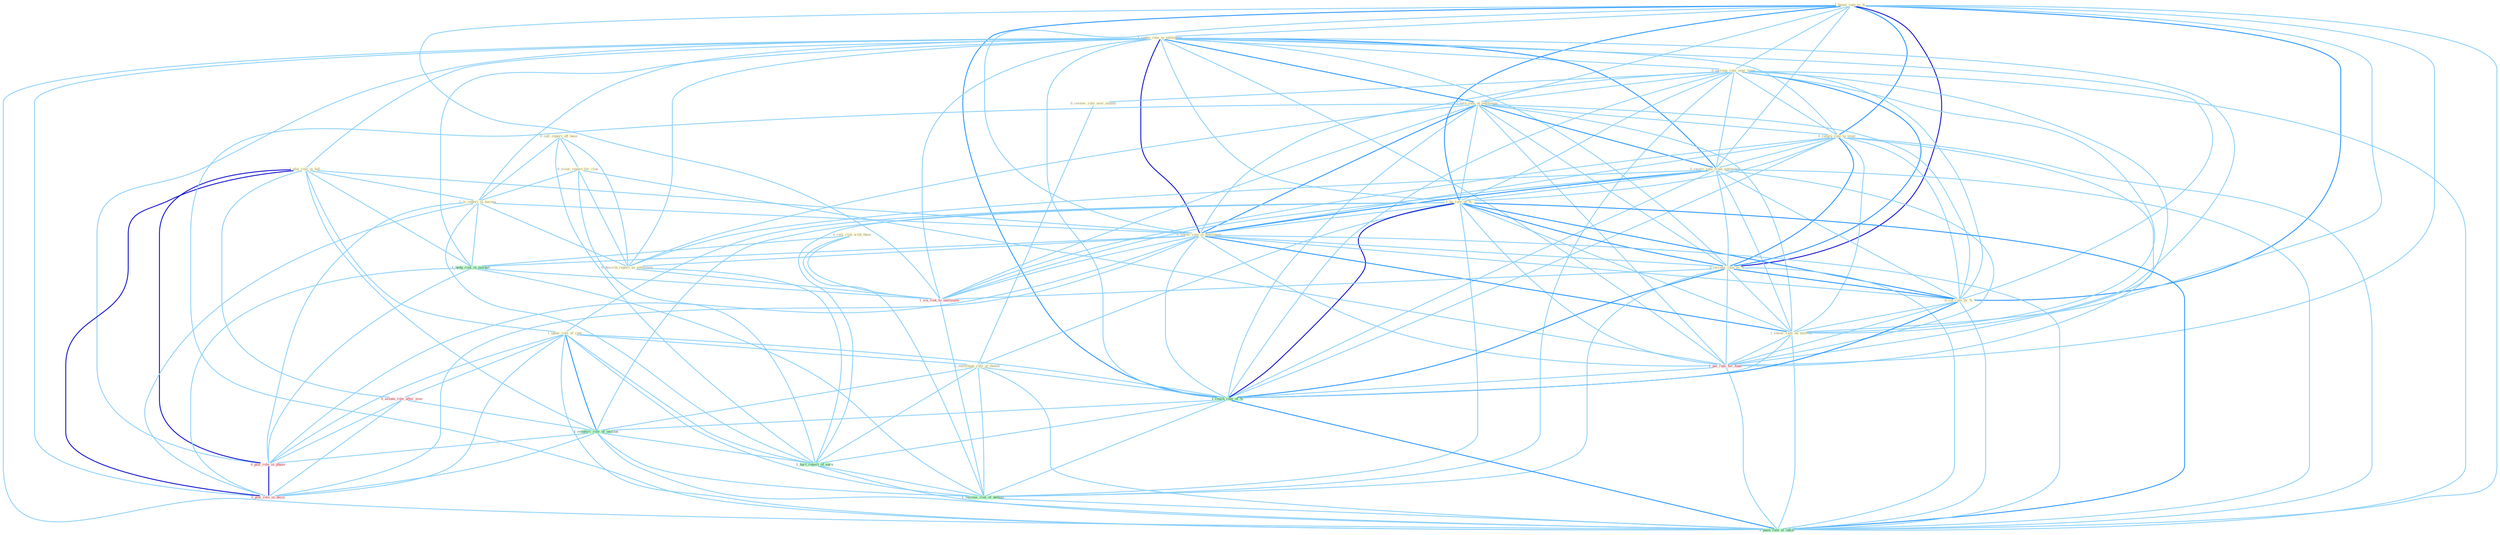 Graph G{ 
    node
    [shape=polygon,style=filled,width=.5,height=.06,color="#BDFCC9",fixedsize=true,fontsize=4,
    fontcolor="#2f4f4f"];
    {node
    [color="#ffffe0", fontcolor="#8b7d6b"] "1_boost_rate_to_% " "1_reduc_rate_in_entitynam " "1_plai_role_in_fall " "0_increas_rate_over_time " "0_rais_risk_with_them " "0_call_report_off_base " "0_scour_report_for_clue " "1_turn_rate_at_entitynam " "0_return_rate_to_level " "0_receiv_rate_from_entitynam " "1_is_report_in_bureau " "1_ha_rate_of_% " "0_lower_rate_in_entitynam " "0_review_rule_over_month " "0_increas_rate_to_% " "1_ignor_role_of_rate " "0_cut_rate_by_% " "0_describ_report_as_entitynam " "1_lower_rate_on_million " "1_entitynam_rule_of_thumb "}
{node [color="#fff0f5", fontcolor="#b22222"] "0_assum_role_after_year " "1_pai_rate_for_fund " "1_wa_risk_to_entitynam " "0_plai_role_in_phase " "0_plai_role_in_decis "}
edge [color="#B0E2FF"];

	"1_boost_rate_to_% " -- "1_reduc_rate_in_entitynam " [w="1", color="#87cefa" ];
	"1_boost_rate_to_% " -- "0_increas_rate_over_time " [w="1", color="#87cefa" ];
	"1_boost_rate_to_% " -- "1_turn_rate_at_entitynam " [w="1", color="#87cefa" ];
	"1_boost_rate_to_% " -- "0_return_rate_to_level " [w="2", color="#1e90ff" , len=0.8];
	"1_boost_rate_to_% " -- "0_receiv_rate_from_entitynam " [w="1", color="#87cefa" ];
	"1_boost_rate_to_% " -- "1_ha_rate_of_% " [w="2", color="#1e90ff" , len=0.8];
	"1_boost_rate_to_% " -- "0_lower_rate_in_entitynam " [w="1", color="#87cefa" ];
	"1_boost_rate_to_% " -- "0_increas_rate_to_% " [w="3", color="#0000cd" , len=0.6];
	"1_boost_rate_to_% " -- "0_cut_rate_by_% " [w="2", color="#1e90ff" , len=0.8];
	"1_boost_rate_to_% " -- "1_lower_rate_on_million " [w="1", color="#87cefa" ];
	"1_boost_rate_to_% " -- "1_pai_rate_for_fund " [w="1", color="#87cefa" ];
	"1_boost_rate_to_% " -- "1_reach_rate_of_% " [w="2", color="#1e90ff" , len=0.8];
	"1_boost_rate_to_% " -- "1_wa_risk_to_entitynam " [w="1", color="#87cefa" ];
	"1_boost_rate_to_% " -- "1_push_rate_of_inflat " [w="1", color="#87cefa" ];
	"1_reduc_rate_in_entitynam " -- "1_plai_role_in_fall " [w="1", color="#87cefa" ];
	"1_reduc_rate_in_entitynam " -- "0_increas_rate_over_time " [w="1", color="#87cefa" ];
	"1_reduc_rate_in_entitynam " -- "1_turn_rate_at_entitynam " [w="2", color="#1e90ff" , len=0.8];
	"1_reduc_rate_in_entitynam " -- "0_return_rate_to_level " [w="1", color="#87cefa" ];
	"1_reduc_rate_in_entitynam " -- "0_receiv_rate_from_entitynam " [w="2", color="#1e90ff" , len=0.8];
	"1_reduc_rate_in_entitynam " -- "1_is_report_in_bureau " [w="1", color="#87cefa" ];
	"1_reduc_rate_in_entitynam " -- "1_ha_rate_of_% " [w="1", color="#87cefa" ];
	"1_reduc_rate_in_entitynam " -- "0_lower_rate_in_entitynam " [w="3", color="#0000cd" , len=0.6];
	"1_reduc_rate_in_entitynam " -- "0_increas_rate_to_% " [w="1", color="#87cefa" ];
	"1_reduc_rate_in_entitynam " -- "0_cut_rate_by_% " [w="1", color="#87cefa" ];
	"1_reduc_rate_in_entitynam " -- "0_describ_report_as_entitynam " [w="1", color="#87cefa" ];
	"1_reduc_rate_in_entitynam " -- "1_lower_rate_on_million " [w="1", color="#87cefa" ];
	"1_reduc_rate_in_entitynam " -- "1_hedg_risk_in_market " [w="1", color="#87cefa" ];
	"1_reduc_rate_in_entitynam " -- "1_pai_rate_for_fund " [w="1", color="#87cefa" ];
	"1_reduc_rate_in_entitynam " -- "1_reach_rate_of_% " [w="1", color="#87cefa" ];
	"1_reduc_rate_in_entitynam " -- "1_wa_risk_to_entitynam " [w="1", color="#87cefa" ];
	"1_reduc_rate_in_entitynam " -- "0_plai_role_in_phase " [w="1", color="#87cefa" ];
	"1_reduc_rate_in_entitynam " -- "0_plai_role_in_decis " [w="1", color="#87cefa" ];
	"1_reduc_rate_in_entitynam " -- "1_push_rate_of_inflat " [w="1", color="#87cefa" ];
	"1_plai_role_in_fall " -- "1_is_report_in_bureau " [w="1", color="#87cefa" ];
	"1_plai_role_in_fall " -- "0_lower_rate_in_entitynam " [w="1", color="#87cefa" ];
	"1_plai_role_in_fall " -- "1_ignor_role_of_rate " [w="1", color="#87cefa" ];
	"1_plai_role_in_fall " -- "0_assum_role_after_year " [w="1", color="#87cefa" ];
	"1_plai_role_in_fall " -- "1_hedg_risk_in_market " [w="1", color="#87cefa" ];
	"1_plai_role_in_fall " -- "1_reinforc_role_of_institut " [w="1", color="#87cefa" ];
	"1_plai_role_in_fall " -- "0_plai_role_in_phase " [w="3", color="#0000cd" , len=0.6];
	"1_plai_role_in_fall " -- "0_plai_role_in_decis " [w="3", color="#0000cd" , len=0.6];
	"0_increas_rate_over_time " -- "1_turn_rate_at_entitynam " [w="1", color="#87cefa" ];
	"0_increas_rate_over_time " -- "0_return_rate_to_level " [w="1", color="#87cefa" ];
	"0_increas_rate_over_time " -- "0_receiv_rate_from_entitynam " [w="1", color="#87cefa" ];
	"0_increas_rate_over_time " -- "1_ha_rate_of_% " [w="1", color="#87cefa" ];
	"0_increas_rate_over_time " -- "0_lower_rate_in_entitynam " [w="1", color="#87cefa" ];
	"0_increas_rate_over_time " -- "0_review_rule_over_month " [w="1", color="#87cefa" ];
	"0_increas_rate_over_time " -- "0_increas_rate_to_% " [w="2", color="#1e90ff" , len=0.8];
	"0_increas_rate_over_time " -- "0_cut_rate_by_% " [w="1", color="#87cefa" ];
	"0_increas_rate_over_time " -- "1_lower_rate_on_million " [w="1", color="#87cefa" ];
	"0_increas_rate_over_time " -- "1_pai_rate_for_fund " [w="1", color="#87cefa" ];
	"0_increas_rate_over_time " -- "1_reach_rate_of_% " [w="1", color="#87cefa" ];
	"0_increas_rate_over_time " -- "1_increas_risk_of_default " [w="1", color="#87cefa" ];
	"0_increas_rate_over_time " -- "1_push_rate_of_inflat " [w="1", color="#87cefa" ];
	"0_rais_risk_with_them " -- "1_hedg_risk_in_market " [w="1", color="#87cefa" ];
	"0_rais_risk_with_them " -- "1_wa_risk_to_entitynam " [w="1", color="#87cefa" ];
	"0_rais_risk_with_them " -- "1_increas_risk_of_default " [w="1", color="#87cefa" ];
	"0_call_report_off_base " -- "0_scour_report_for_clue " [w="1", color="#87cefa" ];
	"0_call_report_off_base " -- "1_is_report_in_bureau " [w="1", color="#87cefa" ];
	"0_call_report_off_base " -- "0_describ_report_as_entitynam " [w="1", color="#87cefa" ];
	"0_call_report_off_base " -- "1_hurt_report_of_earn " [w="1", color="#87cefa" ];
	"0_scour_report_for_clue " -- "1_is_report_in_bureau " [w="1", color="#87cefa" ];
	"0_scour_report_for_clue " -- "0_describ_report_as_entitynam " [w="1", color="#87cefa" ];
	"0_scour_report_for_clue " -- "1_pai_rate_for_fund " [w="1", color="#87cefa" ];
	"0_scour_report_for_clue " -- "1_hurt_report_of_earn " [w="1", color="#87cefa" ];
	"1_turn_rate_at_entitynam " -- "0_return_rate_to_level " [w="1", color="#87cefa" ];
	"1_turn_rate_at_entitynam " -- "0_receiv_rate_from_entitynam " [w="2", color="#1e90ff" , len=0.8];
	"1_turn_rate_at_entitynam " -- "1_ha_rate_of_% " [w="1", color="#87cefa" ];
	"1_turn_rate_at_entitynam " -- "0_lower_rate_in_entitynam " [w="2", color="#1e90ff" , len=0.8];
	"1_turn_rate_at_entitynam " -- "0_increas_rate_to_% " [w="1", color="#87cefa" ];
	"1_turn_rate_at_entitynam " -- "0_cut_rate_by_% " [w="1", color="#87cefa" ];
	"1_turn_rate_at_entitynam " -- "0_describ_report_as_entitynam " [w="1", color="#87cefa" ];
	"1_turn_rate_at_entitynam " -- "1_lower_rate_on_million " [w="1", color="#87cefa" ];
	"1_turn_rate_at_entitynam " -- "1_pai_rate_for_fund " [w="1", color="#87cefa" ];
	"1_turn_rate_at_entitynam " -- "1_reach_rate_of_% " [w="1", color="#87cefa" ];
	"1_turn_rate_at_entitynam " -- "1_wa_risk_to_entitynam " [w="1", color="#87cefa" ];
	"1_turn_rate_at_entitynam " -- "1_push_rate_of_inflat " [w="1", color="#87cefa" ];
	"0_return_rate_to_level " -- "0_receiv_rate_from_entitynam " [w="1", color="#87cefa" ];
	"0_return_rate_to_level " -- "1_ha_rate_of_% " [w="1", color="#87cefa" ];
	"0_return_rate_to_level " -- "0_lower_rate_in_entitynam " [w="1", color="#87cefa" ];
	"0_return_rate_to_level " -- "0_increas_rate_to_% " [w="2", color="#1e90ff" , len=0.8];
	"0_return_rate_to_level " -- "0_cut_rate_by_% " [w="1", color="#87cefa" ];
	"0_return_rate_to_level " -- "1_lower_rate_on_million " [w="1", color="#87cefa" ];
	"0_return_rate_to_level " -- "1_pai_rate_for_fund " [w="1", color="#87cefa" ];
	"0_return_rate_to_level " -- "1_reach_rate_of_% " [w="1", color="#87cefa" ];
	"0_return_rate_to_level " -- "1_wa_risk_to_entitynam " [w="1", color="#87cefa" ];
	"0_return_rate_to_level " -- "1_push_rate_of_inflat " [w="1", color="#87cefa" ];
	"0_receiv_rate_from_entitynam " -- "1_ha_rate_of_% " [w="1", color="#87cefa" ];
	"0_receiv_rate_from_entitynam " -- "0_lower_rate_in_entitynam " [w="2", color="#1e90ff" , len=0.8];
	"0_receiv_rate_from_entitynam " -- "0_increas_rate_to_% " [w="1", color="#87cefa" ];
	"0_receiv_rate_from_entitynam " -- "0_cut_rate_by_% " [w="1", color="#87cefa" ];
	"0_receiv_rate_from_entitynam " -- "0_describ_report_as_entitynam " [w="1", color="#87cefa" ];
	"0_receiv_rate_from_entitynam " -- "1_lower_rate_on_million " [w="1", color="#87cefa" ];
	"0_receiv_rate_from_entitynam " -- "1_pai_rate_for_fund " [w="1", color="#87cefa" ];
	"0_receiv_rate_from_entitynam " -- "1_reach_rate_of_% " [w="1", color="#87cefa" ];
	"0_receiv_rate_from_entitynam " -- "1_wa_risk_to_entitynam " [w="1", color="#87cefa" ];
	"0_receiv_rate_from_entitynam " -- "1_push_rate_of_inflat " [w="1", color="#87cefa" ];
	"1_is_report_in_bureau " -- "0_lower_rate_in_entitynam " [w="1", color="#87cefa" ];
	"1_is_report_in_bureau " -- "0_describ_report_as_entitynam " [w="1", color="#87cefa" ];
	"1_is_report_in_bureau " -- "1_hedg_risk_in_market " [w="1", color="#87cefa" ];
	"1_is_report_in_bureau " -- "0_plai_role_in_phase " [w="1", color="#87cefa" ];
	"1_is_report_in_bureau " -- "1_hurt_report_of_earn " [w="1", color="#87cefa" ];
	"1_is_report_in_bureau " -- "0_plai_role_in_decis " [w="1", color="#87cefa" ];
	"1_ha_rate_of_% " -- "0_lower_rate_in_entitynam " [w="1", color="#87cefa" ];
	"1_ha_rate_of_% " -- "0_increas_rate_to_% " [w="2", color="#1e90ff" , len=0.8];
	"1_ha_rate_of_% " -- "1_ignor_role_of_rate " [w="1", color="#87cefa" ];
	"1_ha_rate_of_% " -- "0_cut_rate_by_% " [w="2", color="#1e90ff" , len=0.8];
	"1_ha_rate_of_% " -- "1_lower_rate_on_million " [w="1", color="#87cefa" ];
	"1_ha_rate_of_% " -- "1_entitynam_rule_of_thumb " [w="1", color="#87cefa" ];
	"1_ha_rate_of_% " -- "1_pai_rate_for_fund " [w="1", color="#87cefa" ];
	"1_ha_rate_of_% " -- "1_reach_rate_of_% " [w="3", color="#0000cd" , len=0.6];
	"1_ha_rate_of_% " -- "1_reinforc_role_of_institut " [w="1", color="#87cefa" ];
	"1_ha_rate_of_% " -- "1_hurt_report_of_earn " [w="1", color="#87cefa" ];
	"1_ha_rate_of_% " -- "1_increas_risk_of_default " [w="1", color="#87cefa" ];
	"1_ha_rate_of_% " -- "1_push_rate_of_inflat " [w="2", color="#1e90ff" , len=0.8];
	"0_lower_rate_in_entitynam " -- "0_increas_rate_to_% " [w="1", color="#87cefa" ];
	"0_lower_rate_in_entitynam " -- "0_cut_rate_by_% " [w="1", color="#87cefa" ];
	"0_lower_rate_in_entitynam " -- "0_describ_report_as_entitynam " [w="1", color="#87cefa" ];
	"0_lower_rate_in_entitynam " -- "1_lower_rate_on_million " [w="2", color="#1e90ff" , len=0.8];
	"0_lower_rate_in_entitynam " -- "1_hedg_risk_in_market " [w="1", color="#87cefa" ];
	"0_lower_rate_in_entitynam " -- "1_pai_rate_for_fund " [w="1", color="#87cefa" ];
	"0_lower_rate_in_entitynam " -- "1_reach_rate_of_% " [w="1", color="#87cefa" ];
	"0_lower_rate_in_entitynam " -- "1_wa_risk_to_entitynam " [w="1", color="#87cefa" ];
	"0_lower_rate_in_entitynam " -- "0_plai_role_in_phase " [w="1", color="#87cefa" ];
	"0_lower_rate_in_entitynam " -- "0_plai_role_in_decis " [w="1", color="#87cefa" ];
	"0_lower_rate_in_entitynam " -- "1_push_rate_of_inflat " [w="1", color="#87cefa" ];
	"0_review_rule_over_month " -- "1_entitynam_rule_of_thumb " [w="1", color="#87cefa" ];
	"0_increas_rate_to_% " -- "0_cut_rate_by_% " [w="2", color="#1e90ff" , len=0.8];
	"0_increas_rate_to_% " -- "1_lower_rate_on_million " [w="1", color="#87cefa" ];
	"0_increas_rate_to_% " -- "1_pai_rate_for_fund " [w="1", color="#87cefa" ];
	"0_increas_rate_to_% " -- "1_reach_rate_of_% " [w="2", color="#1e90ff" , len=0.8];
	"0_increas_rate_to_% " -- "1_wa_risk_to_entitynam " [w="1", color="#87cefa" ];
	"0_increas_rate_to_% " -- "1_increas_risk_of_default " [w="1", color="#87cefa" ];
	"0_increas_rate_to_% " -- "1_push_rate_of_inflat " [w="1", color="#87cefa" ];
	"1_ignor_role_of_rate " -- "1_entitynam_rule_of_thumb " [w="1", color="#87cefa" ];
	"1_ignor_role_of_rate " -- "0_assum_role_after_year " [w="1", color="#87cefa" ];
	"1_ignor_role_of_rate " -- "1_reach_rate_of_% " [w="1", color="#87cefa" ];
	"1_ignor_role_of_rate " -- "1_reinforc_role_of_institut " [w="2", color="#1e90ff" , len=0.8];
	"1_ignor_role_of_rate " -- "0_plai_role_in_phase " [w="1", color="#87cefa" ];
	"1_ignor_role_of_rate " -- "1_hurt_report_of_earn " [w="1", color="#87cefa" ];
	"1_ignor_role_of_rate " -- "1_increas_risk_of_default " [w="1", color="#87cefa" ];
	"1_ignor_role_of_rate " -- "0_plai_role_in_decis " [w="1", color="#87cefa" ];
	"1_ignor_role_of_rate " -- "1_push_rate_of_inflat " [w="1", color="#87cefa" ];
	"0_cut_rate_by_% " -- "1_lower_rate_on_million " [w="1", color="#87cefa" ];
	"0_cut_rate_by_% " -- "1_pai_rate_for_fund " [w="1", color="#87cefa" ];
	"0_cut_rate_by_% " -- "1_reach_rate_of_% " [w="2", color="#1e90ff" , len=0.8];
	"0_cut_rate_by_% " -- "1_push_rate_of_inflat " [w="1", color="#87cefa" ];
	"0_describ_report_as_entitynam " -- "1_wa_risk_to_entitynam " [w="1", color="#87cefa" ];
	"0_describ_report_as_entitynam " -- "1_hurt_report_of_earn " [w="1", color="#87cefa" ];
	"1_lower_rate_on_million " -- "1_pai_rate_for_fund " [w="1", color="#87cefa" ];
	"1_lower_rate_on_million " -- "1_reach_rate_of_% " [w="1", color="#87cefa" ];
	"1_lower_rate_on_million " -- "1_push_rate_of_inflat " [w="1", color="#87cefa" ];
	"1_entitynam_rule_of_thumb " -- "1_reach_rate_of_% " [w="1", color="#87cefa" ];
	"1_entitynam_rule_of_thumb " -- "1_reinforc_role_of_institut " [w="1", color="#87cefa" ];
	"1_entitynam_rule_of_thumb " -- "1_hurt_report_of_earn " [w="1", color="#87cefa" ];
	"1_entitynam_rule_of_thumb " -- "1_increas_risk_of_default " [w="1", color="#87cefa" ];
	"1_entitynam_rule_of_thumb " -- "1_push_rate_of_inflat " [w="1", color="#87cefa" ];
	"0_assum_role_after_year " -- "1_reinforc_role_of_institut " [w="1", color="#87cefa" ];
	"0_assum_role_after_year " -- "0_plai_role_in_phase " [w="1", color="#87cefa" ];
	"0_assum_role_after_year " -- "0_plai_role_in_decis " [w="1", color="#87cefa" ];
	"1_hedg_risk_in_market " -- "1_wa_risk_to_entitynam " [w="1", color="#87cefa" ];
	"1_hedg_risk_in_market " -- "0_plai_role_in_phase " [w="1", color="#87cefa" ];
	"1_hedg_risk_in_market " -- "1_increas_risk_of_default " [w="1", color="#87cefa" ];
	"1_hedg_risk_in_market " -- "0_plai_role_in_decis " [w="1", color="#87cefa" ];
	"1_pai_rate_for_fund " -- "1_reach_rate_of_% " [w="1", color="#87cefa" ];
	"1_pai_rate_for_fund " -- "1_push_rate_of_inflat " [w="1", color="#87cefa" ];
	"1_reach_rate_of_% " -- "1_reinforc_role_of_institut " [w="1", color="#87cefa" ];
	"1_reach_rate_of_% " -- "1_hurt_report_of_earn " [w="1", color="#87cefa" ];
	"1_reach_rate_of_% " -- "1_increas_risk_of_default " [w="1", color="#87cefa" ];
	"1_reach_rate_of_% " -- "1_push_rate_of_inflat " [w="2", color="#1e90ff" , len=0.8];
	"1_reinforc_role_of_institut " -- "0_plai_role_in_phase " [w="1", color="#87cefa" ];
	"1_reinforc_role_of_institut " -- "1_hurt_report_of_earn " [w="1", color="#87cefa" ];
	"1_reinforc_role_of_institut " -- "1_increas_risk_of_default " [w="1", color="#87cefa" ];
	"1_reinforc_role_of_institut " -- "0_plai_role_in_decis " [w="1", color="#87cefa" ];
	"1_reinforc_role_of_institut " -- "1_push_rate_of_inflat " [w="1", color="#87cefa" ];
	"1_wa_risk_to_entitynam " -- "1_increas_risk_of_default " [w="1", color="#87cefa" ];
	"0_plai_role_in_phase " -- "0_plai_role_in_decis " [w="3", color="#0000cd" , len=0.6];
	"1_hurt_report_of_earn " -- "1_increas_risk_of_default " [w="1", color="#87cefa" ];
	"1_hurt_report_of_earn " -- "1_push_rate_of_inflat " [w="1", color="#87cefa" ];
	"1_increas_risk_of_default " -- "1_push_rate_of_inflat " [w="1", color="#87cefa" ];
}